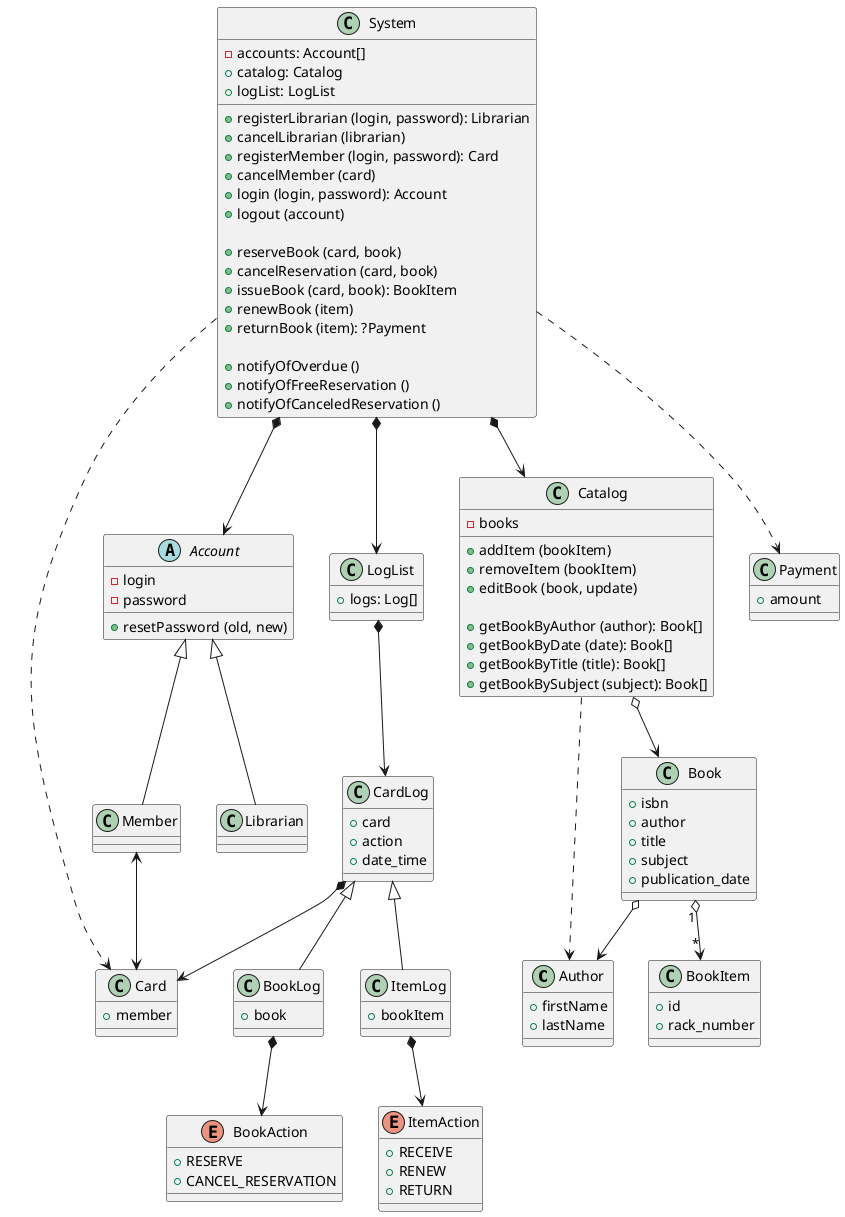 @startuml
class Author {
    + firstName
    + lastName
}

class Book {
    + isbn
    + author
    + title
    + subject
    + publication_date
}
Book o--> Author
Book "1" o--> "*" BookItem

class BookItem {
    + id
    + rack_number
}

class CardLog {
    + card
    + action
    + date_time
}
CardLog *--> Card

enum BookAction {
    + RESERVE
    + CANCEL_RESERVATION
}

class BookLog extends CardLog {
    + book
}
BookLog *--> BookAction

enum ItemAction {
    + RECEIVE
    + RENEW
    + RETURN
}

class ItemLog extends CardLog {
    + bookItem
}
ItemLog *--> ItemAction

abstract class Account {
    - login
    - password
    + resetPassword (old, new)
}

class LogList {
    + logs: Log[]
}
LogList *--> CardLog

class Member extends Account {
}
Member <--> Card

class Librarian extends Account {
}

class Card {
    + member
}

class Catalog {
    - books
    + addItem (bookItem)
    + removeItem (bookItem)
    + editBook (book, update)

    + getBookByAuthor (author): Book[]
    + getBookByDate (date): Book[]
    + getBookByTitle (title): Book[]
    + getBookBySubject (subject): Book[]
}
Catalog o--> Book
Catalog ..> Author

class Payment {
    + amount
}

class System {
    - accounts: Account[]
    + catalog: Catalog
    + logList: LogList
    + registerLibrarian (login, password): Librarian
    + cancelLibrarian (librarian)
    + registerMember (login, password): Card
    + cancelMember (card)
    + login (login, password): Account
    + logout (account)

    + reserveBook (card, book)
    + cancelReservation (card, book)
    + issueBook (card, book): BookItem
    + renewBook (item)
    + returnBook (item): ?Payment

    + notifyOfOverdue ()
    + notifyOfFreeReservation ()
    + notifyOfCanceledReservation ()
}
System *--> Catalog
System *--> Account
System *--> LogList
System ..> Card
System ..> Payment

@enduml
